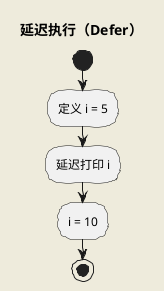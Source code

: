 @startuml
skinparam backgroundColor #EEEBDC
skinparam handwritten true
skinparam colorscheme #Earth

title 延迟执行（Defer）
start
:定义 i = 5;
:延迟打印 i;
:i = 10;
stop
@enduml

@startuml
skinparam backgroundColor #EEEBDC
skinparam handwritten true
skinparam colorscheme #Earth

title 内存逃逸
start
:定义 a = 5;
:返回 a 的引用;
stop
@enduml

@startuml
skinparam backgroundColor #EEEBDC
skinparam handwritten true
skinparam colorscheme #Earth

title 空接口和类型断言
start
:定义空接口 data = "hello, world";
:尝试将 data 转换为 string 类型;
if (data 是 string 类型) then (yes)
  :打印 data;
else (no)
  :打印 "data 不是 string 类型";
endif
stop
@enduml

@startuml
skinparam backgroundColor #EEEBDC
skinparam handwritten true
skinparam colorscheme #Earth

title 通道的关闭和范围循环
start
:创建通道 ch;
:向 ch 发送值;
:关闭 ch;
while (ch 中还有值)
  :从 ch 中读取值;
endwhile
stop
@enduml
